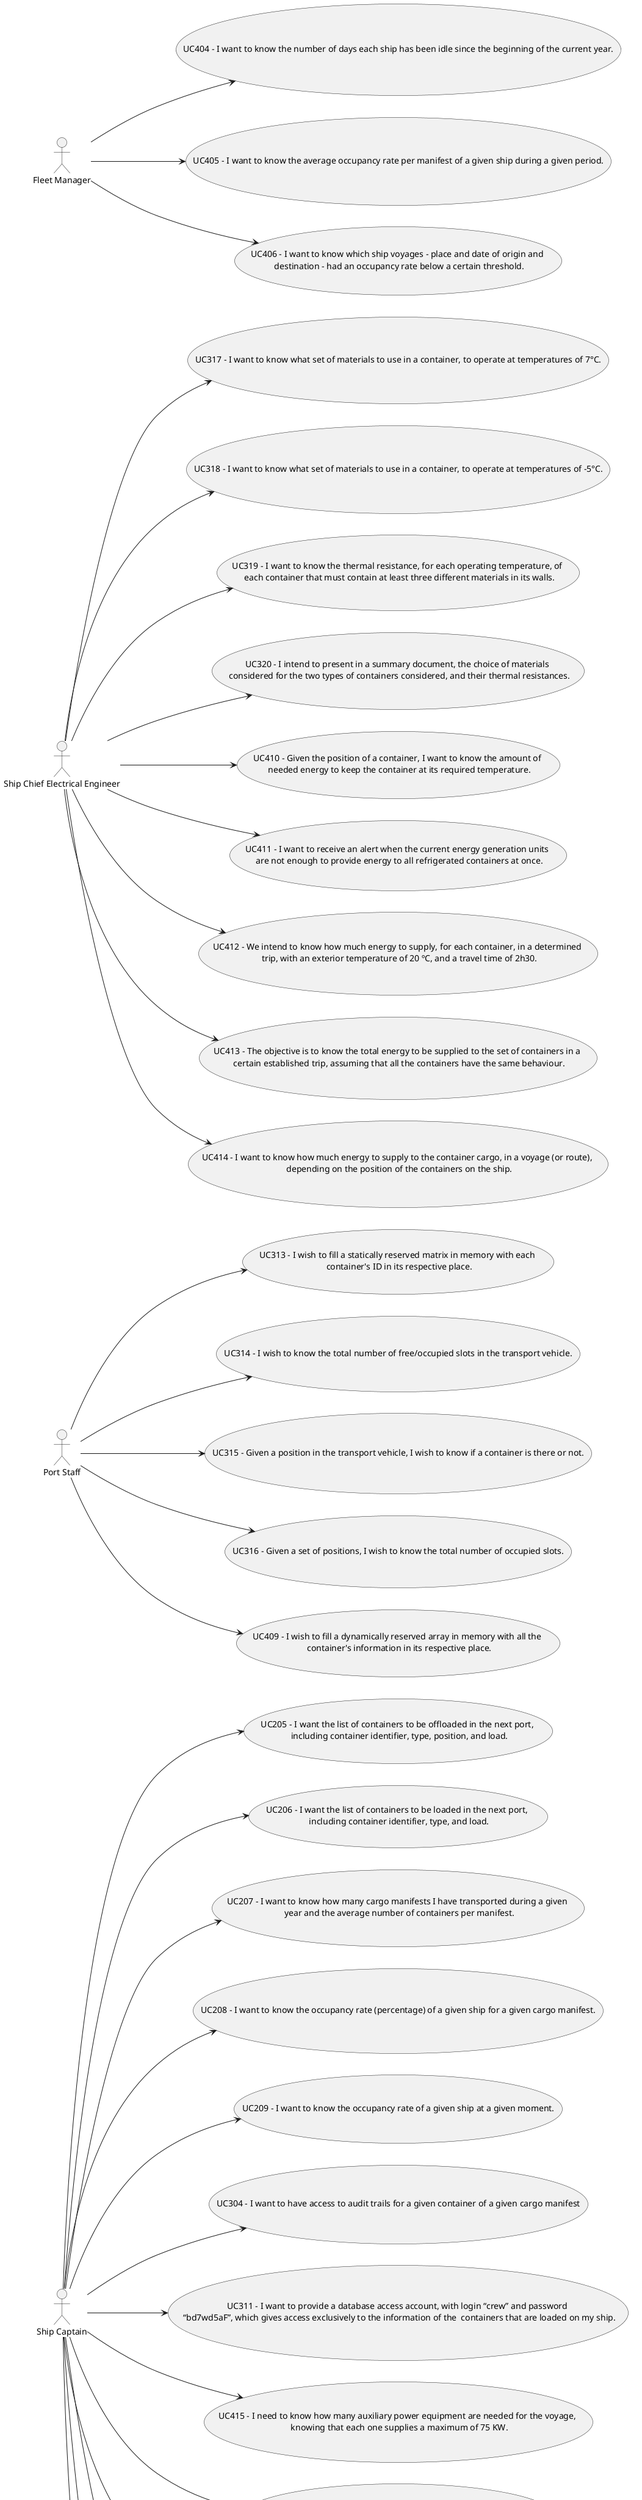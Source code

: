 @startuml

usecase UC101 as "UC101 - I which to import ships from a text file into a BST."
usecase UC102 as "UC102 - I which to search the details of a ship using any of its codes: MMSI, IMO or Call Sign."
usecase UC103 as "UC103 - I which to have the positional messages temporally organized \n and associated with each of the ships."
usecase UC104 as "UC104 - I which to make a Summary of a ship's movements."
usecase UC105 as "UC105 - I which to list for all ships the MMSI, the total number of \n movements, Travelled Distance and Delta Distance."
usecase UC106 as "UC106 - I want to get the top-N ships with the most kilometres travelled and their average speed (MeanSOG)."
usecase UC107 as "UC107 – I want to return pairs of ships with routes with close departure/arrival coordinates \n (no more than 5 Kms away) and with different Travelled Distance."
usecase UC108 as "UC108 – I want the team to develop the data model required to support all \n the functionality and to fulfill the purpose of the system to develop."
usecase UC109 as "UC109 – I want the team to draft an SQL script to test whether the database verifies all the data \n integrity restrictions that are required to fulfil the purpose of the system and the business constraints of the UoD."
usecase UC110 as "UC110 – I want the team to define the naming conventions to apply when \n defining identifiers or writing SQL or PL/SQL code."
usecase UC111 as "UC111 – I want the team to create a SQL script to load the database with a minimum set of data \n sufficient to carry out data integrity verification and functional testing."

usecase UC201 as "UC201 – I which to import ports from a text file and create a 2D-treewith port locations."
usecase UC202 as "UC202 – I which to find the closest port of a ship given its CallSign, on a certain DateTime."
usecase UC203 as "UC203 – I want the team to review the relational data model in view of the new user stories \n so it can support all the requirements to fulfil the purpose of the system being developed."
usecase UC204 as "UC204 – I want to know the current situation of a specific container being used to transport my goods."
usecase UC205 as "UC205 – I want the list of containers to be offloaded in the next port, \n including container identifier, type, position, and load."
usecase UC206 as "UC206 – I want the list of containers to be loaded in the next port, \n including container identifier, type, and load."
usecase UC207 as "UC207 – I want to know how many cargo manifests I have transported during a given \n year and the average number of containers per manifest."
usecase UC208 as "UC208 – I want to know the occupancy rate (percentage) of a given ship for a given cargo manifest."
usecase UC209 as "UC209 – I want to know the occupancy rate of a given ship at a given moment."
usecase UC210 as "UC210 – I need to know which ships will be available on Monday next week and their location."

usecase UC301 as "UC301 – I which to import data from countries, ports, borders and seadists files \n from the database to build a freight network."
usecase UC302 as "UC302 – I wish to colour the map using as few colours as possible."
usecase UC303 as "UC303 – I wish to know which places (cities or ports) are closest to all other places (closeness places)."
usecase UC304 as "UC304 – I want to have access to audit trails for a given container of a given cargo manifest"
usecase UC305 as "UC305 – I want to know the route of a specific container I am leasing."
usecase UC306 as "UC306 – I want to know the occupancy rate of each warehouse and an estimate of \n the containers leaving the warehouse during the next 30 days."
usecase UC307 as "UC307 – I intend to get a warning whenever I issue a cargo manifest destined \n for a warehouse whose  available capacity is insufficient to accommodate the new manifest."
usecase UC308 as "UC308 – I want to have a system that ensures that the number of containers in \n a manifest does not exceed the ship's available capacity."
usecase UC309 as "UC309 – I do not allow a cargo manifest for a particular ship to be registered \n in the system on a date when the ship is already occupied."
usecase UC310 as "UC310 – I intend to have a map of the occupation of the existing resources in \n the port during a given month."
usecase UC311 as "UC311 – I want to provide a database access account, with login “crew” and password \n “bd7wd5aF”, which gives access exclusively to the information of the  containers that are loaded on my ship."
usecase UC312 as "UC312 – I want to know the current situation of a specific container being used \n to transport my goods – US204."
usecase UC313 as "UC313 – I wish to fill a statically reserved matrix in memory with each \n container's ID in its respective place."
usecase UC314 as "UC314 – I wish to know the total number of free/occupied slots in the transport vehicle."
usecase UC315 as "UC315 – Given a position in the transport vehicle, I wish to know if a container is there or not."
usecase UC316 as "UC316 – Given a set of positions, I wish to know the total number of occupied slots."
usecase UC317 as "UC317 – I want to know what set of materials to use in a container, to operate at temperatures of 7°C."
usecase UC318 as "UC318 – I want to know what set of materials to use in a container, to operate at temperatures of -5°C."
usecase UC319 as "UC319 – I want to know the thermal resistance, for each operating temperature, of \n each container that must contain at least three different materials in its walls."
usecase UC320 as "UC320 – I intend to present in a summary document, the choice of materials \n considered for the two types of containers considered, and their thermal resistances."

usecase UC401 as "UC401 – I wish to know which ports are more critical (have greater centrality) in this freight network."
usecase UC402 as "UC402 – I wish to know the shortest path between two locals (city and/or port)."
usecase UC403 as "UC403 – I wish to know the most efficient circuit that starts from a source location and visits the \n greatest number of other locations once, returning to the starting location and with the shortest total distance."
usecase UC404 as "UC404 – I want to know the number of days each ship has been idle since the beginning of the current year."
usecase UC405 as "UC405 – I want to know the average occupancy rate per manifest of a given ship during a given period."
usecase UC406 as "UC406 – I want to know which ship voyages – place and date of origin and \n destination – had an occupancy rate below a certain threshold."
usecase UC407 as "UC407 – I intend to generate, a week in advance, the loading and unloading map based on ships \n and trucks load manifests and corresponding travel plans, to anticipate the level of \n sufficient and necessary resources (loading and unloading staff, warehouse staff, ...)."
usecase UC408 as "UC408 – I intend to develop a data model to build a Data Warehouse to analyse the volume \n of maritime traffic between any two ports."
usecase UC409 as "UC409 – I wish to fill a dynamically reserved array in memory with all the \n container's information in its respective place."
usecase UC410 as "UC410 – Given the position of a container, I want to know the amount of \n needed energy to keep the container at its required temperature."
usecase UC411 as "UC411 – I want to receive an alert when the current energy generation units \n are not enough to provide energy to all refrigerated containers at once."
usecase UC412 as "UC412 – We intend to know how much energy to supply, for each container, in a determined \n trip, with an exterior temperature of 20 ºC, and a travel time of 2h30."
usecase UC413 as "UC413 – The objective is to know the total energy to be supplied to the set of containers in a \n certain established trip, assuming that all the containers have the same behaviour."
usecase UC414 as "UC414 – I want to know how much energy to supply to the container cargo, in a voyage (or route), \n depending on the position of the containers on the ship."
usecase UC415 as "UC415 – I need to know how many auxiliary power equipment are needed for the voyage, \n knowing that each one supplies a maximum of 75 KW."
usecase UC416 as "UC416 – I intend to submit a summary document, with the following items."
usecase UC417 as "UC417 – I want the technical team to search for at least three types of ship/vessels that \n are better suited to the task (e.g., depending on the type of cargo), in which the “control” bridge can \n assume three positions, one in the bow, one in the stern, and finally in the midship."
usecase UC418 as "UC418 – I want the determine the unladen center of mass for each vessel (if different) according to its characteristics."
usecase UC419 as "UC419 – I want to know where to position, for example, one hundred (100) containers on the vessel, \n such that the center of mass remains at xx and yy,determined in the previous point. "
usecase UC420 as "UC420 – I want to know for a specific vessel, how much did the vessel sink, assuming \n that each container has half a ton of mass."


actor "Traffic Manager" as TM
actor "Project Manager" as PJM
actor "Ship Captain" as SC
actor "Port Manager" as PM
actor "Client" as CL
actor "Port Staff" as PS
actor "Ship Chief Electrical Engineer" as EE
actor "Fleet Manager" as FM

left to right direction

TM --> (UC101)
TM --> (UC102)
TM --> (UC103)
TM --> (UC104)
TM --> (UC105)
TM --> (UC106)
TM --> (UC107)
PJM --> (UC108)
PJM --> (UC109)
PJM --> (UC110)
PJM --> (UC111)

PM --> (UC201)
TM --> (UC202)
PJM --> (UC203)
CL --> (UC204)
SC --> (UC205)
SC --> (UC206)
SC --> (UC207)
SC --> (UC208)
SC --> (UC209)
TM --> (UC210)

TM --> (UC301)
TM --> (UC302)
TM --> (UC303)
SC --> (UC304)
CL --> (UC305)
PM --> (UC306)
PM --> (UC307)
TM --> (UC308)
TM --> (UC309)
PM --> (UC310)
SC --> (UC311)
CL --> (UC312)
PS --> (UC313)
PS --> (UC314)
PS --> (UC315)
PS --> (UC316)
EE --> (UC317)
EE --> (UC318)
EE --> (UC319)
EE --> (UC320)

TM --> (UC401)
TM --> (UC402)
TM --> (UC403)
FM --> (UC404)
FM --> (UC405)
FM --> (UC406)
PM --> (UC407)
PM --> (UC408)
PS --> (UC409)
EE --> (UC410)
EE --> (UC411)
EE --> (UC412)
EE --> (UC413)
EE --> (UC414)
SC --> (UC415)
SC --> (UC416)
SC --> (UC417)
SC --> (UC418)
SC --> (UC419)
SC --> (UC420)

@enduml
